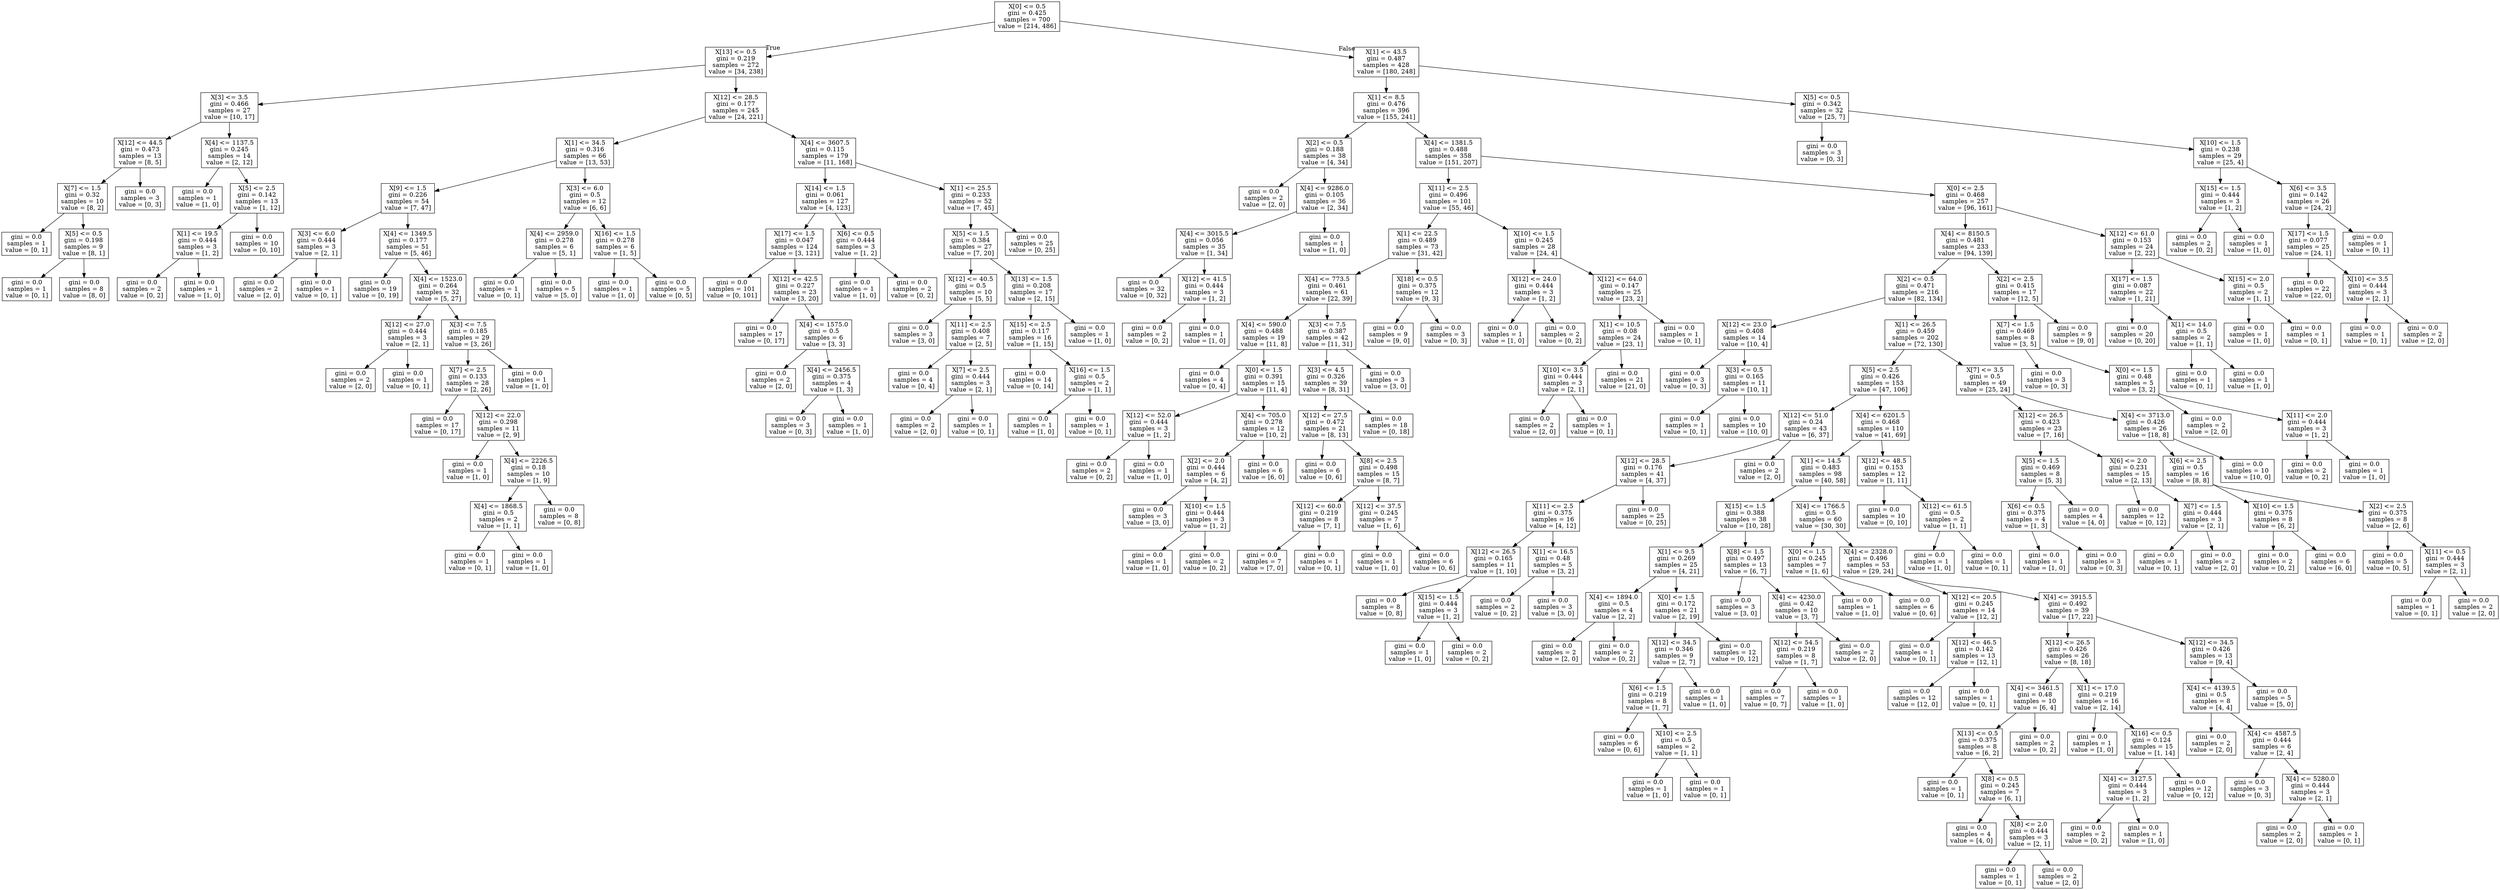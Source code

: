 digraph Tree {
node [shape=box] ;
0 [label="X[0] <= 0.5\ngini = 0.425\nsamples = 700\nvalue = [214, 486]"] ;
1 [label="X[13] <= 0.5\ngini = 0.219\nsamples = 272\nvalue = [34, 238]"] ;
0 -> 1 [labeldistance=2.5, labelangle=45, headlabel="True"] ;
2 [label="X[3] <= 3.5\ngini = 0.466\nsamples = 27\nvalue = [10, 17]"] ;
1 -> 2 ;
3 [label="X[12] <= 44.5\ngini = 0.473\nsamples = 13\nvalue = [8, 5]"] ;
2 -> 3 ;
4 [label="X[7] <= 1.5\ngini = 0.32\nsamples = 10\nvalue = [8, 2]"] ;
3 -> 4 ;
5 [label="gini = 0.0\nsamples = 1\nvalue = [0, 1]"] ;
4 -> 5 ;
6 [label="X[5] <= 0.5\ngini = 0.198\nsamples = 9\nvalue = [8, 1]"] ;
4 -> 6 ;
7 [label="gini = 0.0\nsamples = 1\nvalue = [0, 1]"] ;
6 -> 7 ;
8 [label="gini = 0.0\nsamples = 8\nvalue = [8, 0]"] ;
6 -> 8 ;
9 [label="gini = 0.0\nsamples = 3\nvalue = [0, 3]"] ;
3 -> 9 ;
10 [label="X[4] <= 1137.5\ngini = 0.245\nsamples = 14\nvalue = [2, 12]"] ;
2 -> 10 ;
11 [label="gini = 0.0\nsamples = 1\nvalue = [1, 0]"] ;
10 -> 11 ;
12 [label="X[5] <= 2.5\ngini = 0.142\nsamples = 13\nvalue = [1, 12]"] ;
10 -> 12 ;
13 [label="X[1] <= 19.5\ngini = 0.444\nsamples = 3\nvalue = [1, 2]"] ;
12 -> 13 ;
14 [label="gini = 0.0\nsamples = 2\nvalue = [0, 2]"] ;
13 -> 14 ;
15 [label="gini = 0.0\nsamples = 1\nvalue = [1, 0]"] ;
13 -> 15 ;
16 [label="gini = 0.0\nsamples = 10\nvalue = [0, 10]"] ;
12 -> 16 ;
17 [label="X[12] <= 28.5\ngini = 0.177\nsamples = 245\nvalue = [24, 221]"] ;
1 -> 17 ;
18 [label="X[1] <= 34.5\ngini = 0.316\nsamples = 66\nvalue = [13, 53]"] ;
17 -> 18 ;
19 [label="X[9] <= 1.5\ngini = 0.226\nsamples = 54\nvalue = [7, 47]"] ;
18 -> 19 ;
20 [label="X[3] <= 6.0\ngini = 0.444\nsamples = 3\nvalue = [2, 1]"] ;
19 -> 20 ;
21 [label="gini = 0.0\nsamples = 2\nvalue = [2, 0]"] ;
20 -> 21 ;
22 [label="gini = 0.0\nsamples = 1\nvalue = [0, 1]"] ;
20 -> 22 ;
23 [label="X[4] <= 1349.5\ngini = 0.177\nsamples = 51\nvalue = [5, 46]"] ;
19 -> 23 ;
24 [label="gini = 0.0\nsamples = 19\nvalue = [0, 19]"] ;
23 -> 24 ;
25 [label="X[4] <= 1523.0\ngini = 0.264\nsamples = 32\nvalue = [5, 27]"] ;
23 -> 25 ;
26 [label="X[12] <= 27.0\ngini = 0.444\nsamples = 3\nvalue = [2, 1]"] ;
25 -> 26 ;
27 [label="gini = 0.0\nsamples = 2\nvalue = [2, 0]"] ;
26 -> 27 ;
28 [label="gini = 0.0\nsamples = 1\nvalue = [0, 1]"] ;
26 -> 28 ;
29 [label="X[3] <= 7.5\ngini = 0.185\nsamples = 29\nvalue = [3, 26]"] ;
25 -> 29 ;
30 [label="X[7] <= 2.5\ngini = 0.133\nsamples = 28\nvalue = [2, 26]"] ;
29 -> 30 ;
31 [label="gini = 0.0\nsamples = 17\nvalue = [0, 17]"] ;
30 -> 31 ;
32 [label="X[12] <= 22.0\ngini = 0.298\nsamples = 11\nvalue = [2, 9]"] ;
30 -> 32 ;
33 [label="gini = 0.0\nsamples = 1\nvalue = [1, 0]"] ;
32 -> 33 ;
34 [label="X[4] <= 2226.5\ngini = 0.18\nsamples = 10\nvalue = [1, 9]"] ;
32 -> 34 ;
35 [label="X[4] <= 1868.5\ngini = 0.5\nsamples = 2\nvalue = [1, 1]"] ;
34 -> 35 ;
36 [label="gini = 0.0\nsamples = 1\nvalue = [0, 1]"] ;
35 -> 36 ;
37 [label="gini = 0.0\nsamples = 1\nvalue = [1, 0]"] ;
35 -> 37 ;
38 [label="gini = 0.0\nsamples = 8\nvalue = [0, 8]"] ;
34 -> 38 ;
39 [label="gini = 0.0\nsamples = 1\nvalue = [1, 0]"] ;
29 -> 39 ;
40 [label="X[3] <= 6.0\ngini = 0.5\nsamples = 12\nvalue = [6, 6]"] ;
18 -> 40 ;
41 [label="X[4] <= 2959.0\ngini = 0.278\nsamples = 6\nvalue = [5, 1]"] ;
40 -> 41 ;
42 [label="gini = 0.0\nsamples = 1\nvalue = [0, 1]"] ;
41 -> 42 ;
43 [label="gini = 0.0\nsamples = 5\nvalue = [5, 0]"] ;
41 -> 43 ;
44 [label="X[16] <= 1.5\ngini = 0.278\nsamples = 6\nvalue = [1, 5]"] ;
40 -> 44 ;
45 [label="gini = 0.0\nsamples = 1\nvalue = [1, 0]"] ;
44 -> 45 ;
46 [label="gini = 0.0\nsamples = 5\nvalue = [0, 5]"] ;
44 -> 46 ;
47 [label="X[4] <= 3607.5\ngini = 0.115\nsamples = 179\nvalue = [11, 168]"] ;
17 -> 47 ;
48 [label="X[14] <= 1.5\ngini = 0.061\nsamples = 127\nvalue = [4, 123]"] ;
47 -> 48 ;
49 [label="X[17] <= 1.5\ngini = 0.047\nsamples = 124\nvalue = [3, 121]"] ;
48 -> 49 ;
50 [label="gini = 0.0\nsamples = 101\nvalue = [0, 101]"] ;
49 -> 50 ;
51 [label="X[12] <= 42.5\ngini = 0.227\nsamples = 23\nvalue = [3, 20]"] ;
49 -> 51 ;
52 [label="gini = 0.0\nsamples = 17\nvalue = [0, 17]"] ;
51 -> 52 ;
53 [label="X[4] <= 1575.0\ngini = 0.5\nsamples = 6\nvalue = [3, 3]"] ;
51 -> 53 ;
54 [label="gini = 0.0\nsamples = 2\nvalue = [2, 0]"] ;
53 -> 54 ;
55 [label="X[4] <= 2456.5\ngini = 0.375\nsamples = 4\nvalue = [1, 3]"] ;
53 -> 55 ;
56 [label="gini = 0.0\nsamples = 3\nvalue = [0, 3]"] ;
55 -> 56 ;
57 [label="gini = 0.0\nsamples = 1\nvalue = [1, 0]"] ;
55 -> 57 ;
58 [label="X[6] <= 0.5\ngini = 0.444\nsamples = 3\nvalue = [1, 2]"] ;
48 -> 58 ;
59 [label="gini = 0.0\nsamples = 1\nvalue = [1, 0]"] ;
58 -> 59 ;
60 [label="gini = 0.0\nsamples = 2\nvalue = [0, 2]"] ;
58 -> 60 ;
61 [label="X[1] <= 25.5\ngini = 0.233\nsamples = 52\nvalue = [7, 45]"] ;
47 -> 61 ;
62 [label="X[5] <= 1.5\ngini = 0.384\nsamples = 27\nvalue = [7, 20]"] ;
61 -> 62 ;
63 [label="X[12] <= 40.5\ngini = 0.5\nsamples = 10\nvalue = [5, 5]"] ;
62 -> 63 ;
64 [label="gini = 0.0\nsamples = 3\nvalue = [3, 0]"] ;
63 -> 64 ;
65 [label="X[11] <= 2.5\ngini = 0.408\nsamples = 7\nvalue = [2, 5]"] ;
63 -> 65 ;
66 [label="gini = 0.0\nsamples = 4\nvalue = [0, 4]"] ;
65 -> 66 ;
67 [label="X[7] <= 2.5\ngini = 0.444\nsamples = 3\nvalue = [2, 1]"] ;
65 -> 67 ;
68 [label="gini = 0.0\nsamples = 2\nvalue = [2, 0]"] ;
67 -> 68 ;
69 [label="gini = 0.0\nsamples = 1\nvalue = [0, 1]"] ;
67 -> 69 ;
70 [label="X[13] <= 1.5\ngini = 0.208\nsamples = 17\nvalue = [2, 15]"] ;
62 -> 70 ;
71 [label="X[15] <= 2.5\ngini = 0.117\nsamples = 16\nvalue = [1, 15]"] ;
70 -> 71 ;
72 [label="gini = 0.0\nsamples = 14\nvalue = [0, 14]"] ;
71 -> 72 ;
73 [label="X[16] <= 1.5\ngini = 0.5\nsamples = 2\nvalue = [1, 1]"] ;
71 -> 73 ;
74 [label="gini = 0.0\nsamples = 1\nvalue = [1, 0]"] ;
73 -> 74 ;
75 [label="gini = 0.0\nsamples = 1\nvalue = [0, 1]"] ;
73 -> 75 ;
76 [label="gini = 0.0\nsamples = 1\nvalue = [1, 0]"] ;
70 -> 76 ;
77 [label="gini = 0.0\nsamples = 25\nvalue = [0, 25]"] ;
61 -> 77 ;
78 [label="X[1] <= 43.5\ngini = 0.487\nsamples = 428\nvalue = [180, 248]"] ;
0 -> 78 [labeldistance=2.5, labelangle=-45, headlabel="False"] ;
79 [label="X[1] <= 8.5\ngini = 0.476\nsamples = 396\nvalue = [155, 241]"] ;
78 -> 79 ;
80 [label="X[2] <= 0.5\ngini = 0.188\nsamples = 38\nvalue = [4, 34]"] ;
79 -> 80 ;
81 [label="gini = 0.0\nsamples = 2\nvalue = [2, 0]"] ;
80 -> 81 ;
82 [label="X[4] <= 9286.0\ngini = 0.105\nsamples = 36\nvalue = [2, 34]"] ;
80 -> 82 ;
83 [label="X[4] <= 3015.5\ngini = 0.056\nsamples = 35\nvalue = [1, 34]"] ;
82 -> 83 ;
84 [label="gini = 0.0\nsamples = 32\nvalue = [0, 32]"] ;
83 -> 84 ;
85 [label="X[12] <= 41.5\ngini = 0.444\nsamples = 3\nvalue = [1, 2]"] ;
83 -> 85 ;
86 [label="gini = 0.0\nsamples = 2\nvalue = [0, 2]"] ;
85 -> 86 ;
87 [label="gini = 0.0\nsamples = 1\nvalue = [1, 0]"] ;
85 -> 87 ;
88 [label="gini = 0.0\nsamples = 1\nvalue = [1, 0]"] ;
82 -> 88 ;
89 [label="X[4] <= 1381.5\ngini = 0.488\nsamples = 358\nvalue = [151, 207]"] ;
79 -> 89 ;
90 [label="X[11] <= 2.5\ngini = 0.496\nsamples = 101\nvalue = [55, 46]"] ;
89 -> 90 ;
91 [label="X[1] <= 22.5\ngini = 0.489\nsamples = 73\nvalue = [31, 42]"] ;
90 -> 91 ;
92 [label="X[4] <= 773.5\ngini = 0.461\nsamples = 61\nvalue = [22, 39]"] ;
91 -> 92 ;
93 [label="X[4] <= 590.0\ngini = 0.488\nsamples = 19\nvalue = [11, 8]"] ;
92 -> 93 ;
94 [label="gini = 0.0\nsamples = 4\nvalue = [0, 4]"] ;
93 -> 94 ;
95 [label="X[0] <= 1.5\ngini = 0.391\nsamples = 15\nvalue = [11, 4]"] ;
93 -> 95 ;
96 [label="X[12] <= 52.0\ngini = 0.444\nsamples = 3\nvalue = [1, 2]"] ;
95 -> 96 ;
97 [label="gini = 0.0\nsamples = 2\nvalue = [0, 2]"] ;
96 -> 97 ;
98 [label="gini = 0.0\nsamples = 1\nvalue = [1, 0]"] ;
96 -> 98 ;
99 [label="X[4] <= 705.0\ngini = 0.278\nsamples = 12\nvalue = [10, 2]"] ;
95 -> 99 ;
100 [label="X[2] <= 2.0\ngini = 0.444\nsamples = 6\nvalue = [4, 2]"] ;
99 -> 100 ;
101 [label="gini = 0.0\nsamples = 3\nvalue = [3, 0]"] ;
100 -> 101 ;
102 [label="X[10] <= 1.5\ngini = 0.444\nsamples = 3\nvalue = [1, 2]"] ;
100 -> 102 ;
103 [label="gini = 0.0\nsamples = 1\nvalue = [1, 0]"] ;
102 -> 103 ;
104 [label="gini = 0.0\nsamples = 2\nvalue = [0, 2]"] ;
102 -> 104 ;
105 [label="gini = 0.0\nsamples = 6\nvalue = [6, 0]"] ;
99 -> 105 ;
106 [label="X[3] <= 7.5\ngini = 0.387\nsamples = 42\nvalue = [11, 31]"] ;
92 -> 106 ;
107 [label="X[3] <= 4.5\ngini = 0.326\nsamples = 39\nvalue = [8, 31]"] ;
106 -> 107 ;
108 [label="X[12] <= 27.5\ngini = 0.472\nsamples = 21\nvalue = [8, 13]"] ;
107 -> 108 ;
109 [label="gini = 0.0\nsamples = 6\nvalue = [0, 6]"] ;
108 -> 109 ;
110 [label="X[8] <= 2.5\ngini = 0.498\nsamples = 15\nvalue = [8, 7]"] ;
108 -> 110 ;
111 [label="X[12] <= 60.0\ngini = 0.219\nsamples = 8\nvalue = [7, 1]"] ;
110 -> 111 ;
112 [label="gini = 0.0\nsamples = 7\nvalue = [7, 0]"] ;
111 -> 112 ;
113 [label="gini = 0.0\nsamples = 1\nvalue = [0, 1]"] ;
111 -> 113 ;
114 [label="X[12] <= 37.5\ngini = 0.245\nsamples = 7\nvalue = [1, 6]"] ;
110 -> 114 ;
115 [label="gini = 0.0\nsamples = 1\nvalue = [1, 0]"] ;
114 -> 115 ;
116 [label="gini = 0.0\nsamples = 6\nvalue = [0, 6]"] ;
114 -> 116 ;
117 [label="gini = 0.0\nsamples = 18\nvalue = [0, 18]"] ;
107 -> 117 ;
118 [label="gini = 0.0\nsamples = 3\nvalue = [3, 0]"] ;
106 -> 118 ;
119 [label="X[18] <= 0.5\ngini = 0.375\nsamples = 12\nvalue = [9, 3]"] ;
91 -> 119 ;
120 [label="gini = 0.0\nsamples = 9\nvalue = [9, 0]"] ;
119 -> 120 ;
121 [label="gini = 0.0\nsamples = 3\nvalue = [0, 3]"] ;
119 -> 121 ;
122 [label="X[10] <= 1.5\ngini = 0.245\nsamples = 28\nvalue = [24, 4]"] ;
90 -> 122 ;
123 [label="X[12] <= 24.0\ngini = 0.444\nsamples = 3\nvalue = [1, 2]"] ;
122 -> 123 ;
124 [label="gini = 0.0\nsamples = 1\nvalue = [1, 0]"] ;
123 -> 124 ;
125 [label="gini = 0.0\nsamples = 2\nvalue = [0, 2]"] ;
123 -> 125 ;
126 [label="X[12] <= 64.0\ngini = 0.147\nsamples = 25\nvalue = [23, 2]"] ;
122 -> 126 ;
127 [label="X[1] <= 10.5\ngini = 0.08\nsamples = 24\nvalue = [23, 1]"] ;
126 -> 127 ;
128 [label="X[10] <= 3.5\ngini = 0.444\nsamples = 3\nvalue = [2, 1]"] ;
127 -> 128 ;
129 [label="gini = 0.0\nsamples = 2\nvalue = [2, 0]"] ;
128 -> 129 ;
130 [label="gini = 0.0\nsamples = 1\nvalue = [0, 1]"] ;
128 -> 130 ;
131 [label="gini = 0.0\nsamples = 21\nvalue = [21, 0]"] ;
127 -> 131 ;
132 [label="gini = 0.0\nsamples = 1\nvalue = [0, 1]"] ;
126 -> 132 ;
133 [label="X[0] <= 2.5\ngini = 0.468\nsamples = 257\nvalue = [96, 161]"] ;
89 -> 133 ;
134 [label="X[4] <= 8150.5\ngini = 0.481\nsamples = 233\nvalue = [94, 139]"] ;
133 -> 134 ;
135 [label="X[2] <= 0.5\ngini = 0.471\nsamples = 216\nvalue = [82, 134]"] ;
134 -> 135 ;
136 [label="X[12] <= 23.0\ngini = 0.408\nsamples = 14\nvalue = [10, 4]"] ;
135 -> 136 ;
137 [label="gini = 0.0\nsamples = 3\nvalue = [0, 3]"] ;
136 -> 137 ;
138 [label="X[3] <= 0.5\ngini = 0.165\nsamples = 11\nvalue = [10, 1]"] ;
136 -> 138 ;
139 [label="gini = 0.0\nsamples = 1\nvalue = [0, 1]"] ;
138 -> 139 ;
140 [label="gini = 0.0\nsamples = 10\nvalue = [10, 0]"] ;
138 -> 140 ;
141 [label="X[1] <= 26.5\ngini = 0.459\nsamples = 202\nvalue = [72, 130]"] ;
135 -> 141 ;
142 [label="X[5] <= 2.5\ngini = 0.426\nsamples = 153\nvalue = [47, 106]"] ;
141 -> 142 ;
143 [label="X[12] <= 51.0\ngini = 0.24\nsamples = 43\nvalue = [6, 37]"] ;
142 -> 143 ;
144 [label="X[12] <= 28.5\ngini = 0.176\nsamples = 41\nvalue = [4, 37]"] ;
143 -> 144 ;
145 [label="X[11] <= 2.5\ngini = 0.375\nsamples = 16\nvalue = [4, 12]"] ;
144 -> 145 ;
146 [label="X[12] <= 26.5\ngini = 0.165\nsamples = 11\nvalue = [1, 10]"] ;
145 -> 146 ;
147 [label="gini = 0.0\nsamples = 8\nvalue = [0, 8]"] ;
146 -> 147 ;
148 [label="X[15] <= 1.5\ngini = 0.444\nsamples = 3\nvalue = [1, 2]"] ;
146 -> 148 ;
149 [label="gini = 0.0\nsamples = 1\nvalue = [1, 0]"] ;
148 -> 149 ;
150 [label="gini = 0.0\nsamples = 2\nvalue = [0, 2]"] ;
148 -> 150 ;
151 [label="X[1] <= 16.5\ngini = 0.48\nsamples = 5\nvalue = [3, 2]"] ;
145 -> 151 ;
152 [label="gini = 0.0\nsamples = 2\nvalue = [0, 2]"] ;
151 -> 152 ;
153 [label="gini = 0.0\nsamples = 3\nvalue = [3, 0]"] ;
151 -> 153 ;
154 [label="gini = 0.0\nsamples = 25\nvalue = [0, 25]"] ;
144 -> 154 ;
155 [label="gini = 0.0\nsamples = 2\nvalue = [2, 0]"] ;
143 -> 155 ;
156 [label="X[4] <= 6201.5\ngini = 0.468\nsamples = 110\nvalue = [41, 69]"] ;
142 -> 156 ;
157 [label="X[1] <= 14.5\ngini = 0.483\nsamples = 98\nvalue = [40, 58]"] ;
156 -> 157 ;
158 [label="X[15] <= 1.5\ngini = 0.388\nsamples = 38\nvalue = [10, 28]"] ;
157 -> 158 ;
159 [label="X[1] <= 9.5\ngini = 0.269\nsamples = 25\nvalue = [4, 21]"] ;
158 -> 159 ;
160 [label="X[4] <= 1894.0\ngini = 0.5\nsamples = 4\nvalue = [2, 2]"] ;
159 -> 160 ;
161 [label="gini = 0.0\nsamples = 2\nvalue = [2, 0]"] ;
160 -> 161 ;
162 [label="gini = 0.0\nsamples = 2\nvalue = [0, 2]"] ;
160 -> 162 ;
163 [label="X[0] <= 1.5\ngini = 0.172\nsamples = 21\nvalue = [2, 19]"] ;
159 -> 163 ;
164 [label="X[12] <= 34.5\ngini = 0.346\nsamples = 9\nvalue = [2, 7]"] ;
163 -> 164 ;
165 [label="X[6] <= 1.5\ngini = 0.219\nsamples = 8\nvalue = [1, 7]"] ;
164 -> 165 ;
166 [label="gini = 0.0\nsamples = 6\nvalue = [0, 6]"] ;
165 -> 166 ;
167 [label="X[10] <= 2.5\ngini = 0.5\nsamples = 2\nvalue = [1, 1]"] ;
165 -> 167 ;
168 [label="gini = 0.0\nsamples = 1\nvalue = [1, 0]"] ;
167 -> 168 ;
169 [label="gini = 0.0\nsamples = 1\nvalue = [0, 1]"] ;
167 -> 169 ;
170 [label="gini = 0.0\nsamples = 1\nvalue = [1, 0]"] ;
164 -> 170 ;
171 [label="gini = 0.0\nsamples = 12\nvalue = [0, 12]"] ;
163 -> 171 ;
172 [label="X[8] <= 1.5\ngini = 0.497\nsamples = 13\nvalue = [6, 7]"] ;
158 -> 172 ;
173 [label="gini = 0.0\nsamples = 3\nvalue = [3, 0]"] ;
172 -> 173 ;
174 [label="X[4] <= 4230.0\ngini = 0.42\nsamples = 10\nvalue = [3, 7]"] ;
172 -> 174 ;
175 [label="X[12] <= 54.5\ngini = 0.219\nsamples = 8\nvalue = [1, 7]"] ;
174 -> 175 ;
176 [label="gini = 0.0\nsamples = 7\nvalue = [0, 7]"] ;
175 -> 176 ;
177 [label="gini = 0.0\nsamples = 1\nvalue = [1, 0]"] ;
175 -> 177 ;
178 [label="gini = 0.0\nsamples = 2\nvalue = [2, 0]"] ;
174 -> 178 ;
179 [label="X[4] <= 1766.5\ngini = 0.5\nsamples = 60\nvalue = [30, 30]"] ;
157 -> 179 ;
180 [label="X[0] <= 1.5\ngini = 0.245\nsamples = 7\nvalue = [1, 6]"] ;
179 -> 180 ;
181 [label="gini = 0.0\nsamples = 1\nvalue = [1, 0]"] ;
180 -> 181 ;
182 [label="gini = 0.0\nsamples = 6\nvalue = [0, 6]"] ;
180 -> 182 ;
183 [label="X[4] <= 2328.0\ngini = 0.496\nsamples = 53\nvalue = [29, 24]"] ;
179 -> 183 ;
184 [label="X[12] <= 20.5\ngini = 0.245\nsamples = 14\nvalue = [12, 2]"] ;
183 -> 184 ;
185 [label="gini = 0.0\nsamples = 1\nvalue = [0, 1]"] ;
184 -> 185 ;
186 [label="X[12] <= 46.5\ngini = 0.142\nsamples = 13\nvalue = [12, 1]"] ;
184 -> 186 ;
187 [label="gini = 0.0\nsamples = 12\nvalue = [12, 0]"] ;
186 -> 187 ;
188 [label="gini = 0.0\nsamples = 1\nvalue = [0, 1]"] ;
186 -> 188 ;
189 [label="X[4] <= 3915.5\ngini = 0.492\nsamples = 39\nvalue = [17, 22]"] ;
183 -> 189 ;
190 [label="X[12] <= 26.5\ngini = 0.426\nsamples = 26\nvalue = [8, 18]"] ;
189 -> 190 ;
191 [label="X[4] <= 3461.5\ngini = 0.48\nsamples = 10\nvalue = [6, 4]"] ;
190 -> 191 ;
192 [label="X[13] <= 0.5\ngini = 0.375\nsamples = 8\nvalue = [6, 2]"] ;
191 -> 192 ;
193 [label="gini = 0.0\nsamples = 1\nvalue = [0, 1]"] ;
192 -> 193 ;
194 [label="X[8] <= 0.5\ngini = 0.245\nsamples = 7\nvalue = [6, 1]"] ;
192 -> 194 ;
195 [label="gini = 0.0\nsamples = 4\nvalue = [4, 0]"] ;
194 -> 195 ;
196 [label="X[8] <= 2.0\ngini = 0.444\nsamples = 3\nvalue = [2, 1]"] ;
194 -> 196 ;
197 [label="gini = 0.0\nsamples = 1\nvalue = [0, 1]"] ;
196 -> 197 ;
198 [label="gini = 0.0\nsamples = 2\nvalue = [2, 0]"] ;
196 -> 198 ;
199 [label="gini = 0.0\nsamples = 2\nvalue = [0, 2]"] ;
191 -> 199 ;
200 [label="X[1] <= 17.0\ngini = 0.219\nsamples = 16\nvalue = [2, 14]"] ;
190 -> 200 ;
201 [label="gini = 0.0\nsamples = 1\nvalue = [1, 0]"] ;
200 -> 201 ;
202 [label="X[16] <= 0.5\ngini = 0.124\nsamples = 15\nvalue = [1, 14]"] ;
200 -> 202 ;
203 [label="X[4] <= 3127.5\ngini = 0.444\nsamples = 3\nvalue = [1, 2]"] ;
202 -> 203 ;
204 [label="gini = 0.0\nsamples = 2\nvalue = [0, 2]"] ;
203 -> 204 ;
205 [label="gini = 0.0\nsamples = 1\nvalue = [1, 0]"] ;
203 -> 205 ;
206 [label="gini = 0.0\nsamples = 12\nvalue = [0, 12]"] ;
202 -> 206 ;
207 [label="X[12] <= 34.5\ngini = 0.426\nsamples = 13\nvalue = [9, 4]"] ;
189 -> 207 ;
208 [label="X[4] <= 4139.5\ngini = 0.5\nsamples = 8\nvalue = [4, 4]"] ;
207 -> 208 ;
209 [label="gini = 0.0\nsamples = 2\nvalue = [2, 0]"] ;
208 -> 209 ;
210 [label="X[4] <= 4587.5\ngini = 0.444\nsamples = 6\nvalue = [2, 4]"] ;
208 -> 210 ;
211 [label="gini = 0.0\nsamples = 3\nvalue = [0, 3]"] ;
210 -> 211 ;
212 [label="X[4] <= 5280.0\ngini = 0.444\nsamples = 3\nvalue = [2, 1]"] ;
210 -> 212 ;
213 [label="gini = 0.0\nsamples = 2\nvalue = [2, 0]"] ;
212 -> 213 ;
214 [label="gini = 0.0\nsamples = 1\nvalue = [0, 1]"] ;
212 -> 214 ;
215 [label="gini = 0.0\nsamples = 5\nvalue = [5, 0]"] ;
207 -> 215 ;
216 [label="X[12] <= 48.5\ngini = 0.153\nsamples = 12\nvalue = [1, 11]"] ;
156 -> 216 ;
217 [label="gini = 0.0\nsamples = 10\nvalue = [0, 10]"] ;
216 -> 217 ;
218 [label="X[12] <= 61.5\ngini = 0.5\nsamples = 2\nvalue = [1, 1]"] ;
216 -> 218 ;
219 [label="gini = 0.0\nsamples = 1\nvalue = [1, 0]"] ;
218 -> 219 ;
220 [label="gini = 0.0\nsamples = 1\nvalue = [0, 1]"] ;
218 -> 220 ;
221 [label="X[7] <= 3.5\ngini = 0.5\nsamples = 49\nvalue = [25, 24]"] ;
141 -> 221 ;
222 [label="X[12] <= 26.5\ngini = 0.423\nsamples = 23\nvalue = [7, 16]"] ;
221 -> 222 ;
223 [label="X[5] <= 1.5\ngini = 0.469\nsamples = 8\nvalue = [5, 3]"] ;
222 -> 223 ;
224 [label="X[6] <= 0.5\ngini = 0.375\nsamples = 4\nvalue = [1, 3]"] ;
223 -> 224 ;
225 [label="gini = 0.0\nsamples = 1\nvalue = [1, 0]"] ;
224 -> 225 ;
226 [label="gini = 0.0\nsamples = 3\nvalue = [0, 3]"] ;
224 -> 226 ;
227 [label="gini = 0.0\nsamples = 4\nvalue = [4, 0]"] ;
223 -> 227 ;
228 [label="X[6] <= 2.0\ngini = 0.231\nsamples = 15\nvalue = [2, 13]"] ;
222 -> 228 ;
229 [label="gini = 0.0\nsamples = 12\nvalue = [0, 12]"] ;
228 -> 229 ;
230 [label="X[7] <= 1.5\ngini = 0.444\nsamples = 3\nvalue = [2, 1]"] ;
228 -> 230 ;
231 [label="gini = 0.0\nsamples = 1\nvalue = [0, 1]"] ;
230 -> 231 ;
232 [label="gini = 0.0\nsamples = 2\nvalue = [2, 0]"] ;
230 -> 232 ;
233 [label="X[4] <= 3713.0\ngini = 0.426\nsamples = 26\nvalue = [18, 8]"] ;
221 -> 233 ;
234 [label="X[6] <= 2.5\ngini = 0.5\nsamples = 16\nvalue = [8, 8]"] ;
233 -> 234 ;
235 [label="X[10] <= 1.5\ngini = 0.375\nsamples = 8\nvalue = [6, 2]"] ;
234 -> 235 ;
236 [label="gini = 0.0\nsamples = 2\nvalue = [0, 2]"] ;
235 -> 236 ;
237 [label="gini = 0.0\nsamples = 6\nvalue = [6, 0]"] ;
235 -> 237 ;
238 [label="X[2] <= 2.5\ngini = 0.375\nsamples = 8\nvalue = [2, 6]"] ;
234 -> 238 ;
239 [label="gini = 0.0\nsamples = 5\nvalue = [0, 5]"] ;
238 -> 239 ;
240 [label="X[11] <= 0.5\ngini = 0.444\nsamples = 3\nvalue = [2, 1]"] ;
238 -> 240 ;
241 [label="gini = 0.0\nsamples = 1\nvalue = [0, 1]"] ;
240 -> 241 ;
242 [label="gini = 0.0\nsamples = 2\nvalue = [2, 0]"] ;
240 -> 242 ;
243 [label="gini = 0.0\nsamples = 10\nvalue = [10, 0]"] ;
233 -> 243 ;
244 [label="X[2] <= 2.5\ngini = 0.415\nsamples = 17\nvalue = [12, 5]"] ;
134 -> 244 ;
245 [label="X[7] <= 1.5\ngini = 0.469\nsamples = 8\nvalue = [3, 5]"] ;
244 -> 245 ;
246 [label="gini = 0.0\nsamples = 3\nvalue = [0, 3]"] ;
245 -> 246 ;
247 [label="X[0] <= 1.5\ngini = 0.48\nsamples = 5\nvalue = [3, 2]"] ;
245 -> 247 ;
248 [label="gini = 0.0\nsamples = 2\nvalue = [2, 0]"] ;
247 -> 248 ;
249 [label="X[11] <= 2.0\ngini = 0.444\nsamples = 3\nvalue = [1, 2]"] ;
247 -> 249 ;
250 [label="gini = 0.0\nsamples = 2\nvalue = [0, 2]"] ;
249 -> 250 ;
251 [label="gini = 0.0\nsamples = 1\nvalue = [1, 0]"] ;
249 -> 251 ;
252 [label="gini = 0.0\nsamples = 9\nvalue = [9, 0]"] ;
244 -> 252 ;
253 [label="X[12] <= 61.0\ngini = 0.153\nsamples = 24\nvalue = [2, 22]"] ;
133 -> 253 ;
254 [label="X[17] <= 1.5\ngini = 0.087\nsamples = 22\nvalue = [1, 21]"] ;
253 -> 254 ;
255 [label="gini = 0.0\nsamples = 20\nvalue = [0, 20]"] ;
254 -> 255 ;
256 [label="X[1] <= 14.0\ngini = 0.5\nsamples = 2\nvalue = [1, 1]"] ;
254 -> 256 ;
257 [label="gini = 0.0\nsamples = 1\nvalue = [0, 1]"] ;
256 -> 257 ;
258 [label="gini = 0.0\nsamples = 1\nvalue = [1, 0]"] ;
256 -> 258 ;
259 [label="X[15] <= 2.0\ngini = 0.5\nsamples = 2\nvalue = [1, 1]"] ;
253 -> 259 ;
260 [label="gini = 0.0\nsamples = 1\nvalue = [1, 0]"] ;
259 -> 260 ;
261 [label="gini = 0.0\nsamples = 1\nvalue = [0, 1]"] ;
259 -> 261 ;
262 [label="X[5] <= 0.5\ngini = 0.342\nsamples = 32\nvalue = [25, 7]"] ;
78 -> 262 ;
263 [label="gini = 0.0\nsamples = 3\nvalue = [0, 3]"] ;
262 -> 263 ;
264 [label="X[10] <= 1.5\ngini = 0.238\nsamples = 29\nvalue = [25, 4]"] ;
262 -> 264 ;
265 [label="X[15] <= 1.5\ngini = 0.444\nsamples = 3\nvalue = [1, 2]"] ;
264 -> 265 ;
266 [label="gini = 0.0\nsamples = 2\nvalue = [0, 2]"] ;
265 -> 266 ;
267 [label="gini = 0.0\nsamples = 1\nvalue = [1, 0]"] ;
265 -> 267 ;
268 [label="X[6] <= 3.5\ngini = 0.142\nsamples = 26\nvalue = [24, 2]"] ;
264 -> 268 ;
269 [label="X[17] <= 1.5\ngini = 0.077\nsamples = 25\nvalue = [24, 1]"] ;
268 -> 269 ;
270 [label="gini = 0.0\nsamples = 22\nvalue = [22, 0]"] ;
269 -> 270 ;
271 [label="X[10] <= 3.5\ngini = 0.444\nsamples = 3\nvalue = [2, 1]"] ;
269 -> 271 ;
272 [label="gini = 0.0\nsamples = 1\nvalue = [0, 1]"] ;
271 -> 272 ;
273 [label="gini = 0.0\nsamples = 2\nvalue = [2, 0]"] ;
271 -> 273 ;
274 [label="gini = 0.0\nsamples = 1\nvalue = [0, 1]"] ;
268 -> 274 ;
}
